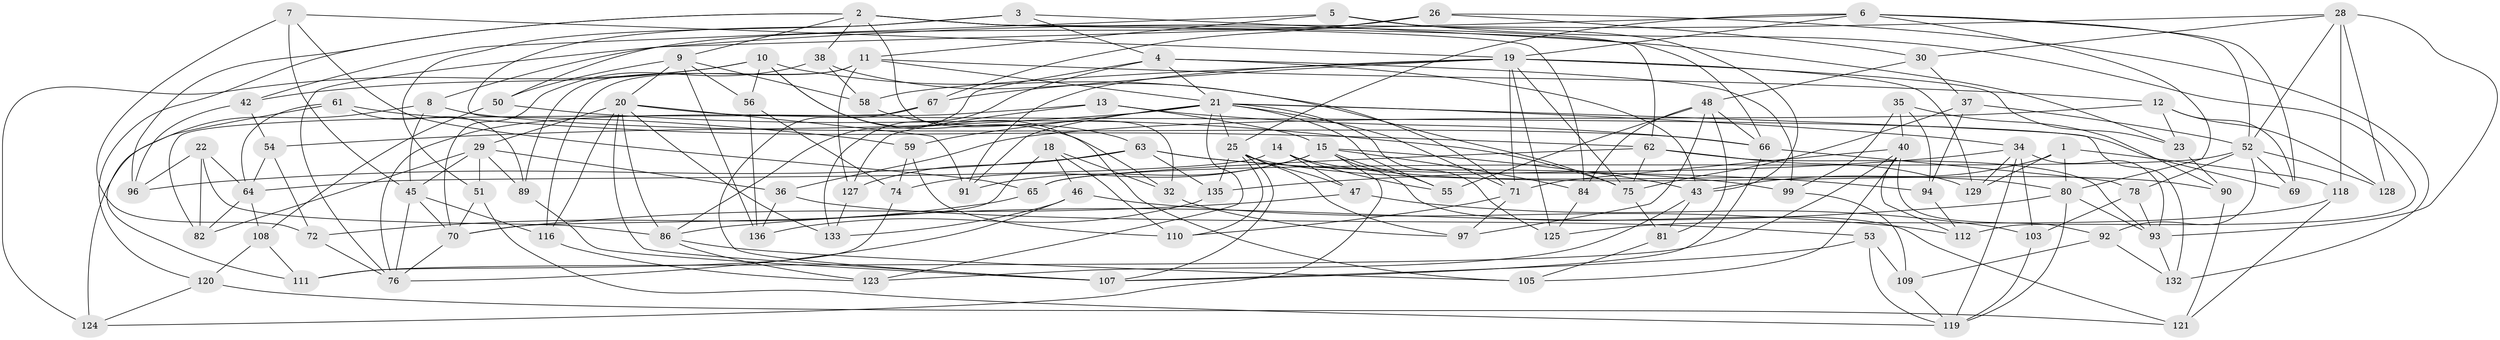 // original degree distribution, {4: 1.0}
// Generated by graph-tools (version 1.1) at 2025/20/03/04/25 18:20:35]
// undirected, 100 vertices, 242 edges
graph export_dot {
graph [start="1"]
  node [color=gray90,style=filled];
  1;
  2 [super="+57"];
  3;
  4 [super="+33"];
  5;
  6 [super="+17"];
  7;
  8;
  9 [super="+31"];
  10 [super="+83"];
  11 [super="+24"];
  12 [super="+16"];
  13;
  14;
  15 [super="+126+60"];
  18;
  19 [super="+137+79+104"];
  20 [super="+39"];
  21 [super="+41+44"];
  22;
  23;
  25 [super="+131+27"];
  26;
  28 [super="+98"];
  29 [super="+122"];
  30;
  32;
  34 [super="+113"];
  35;
  36;
  37;
  38;
  40 [super="+141"];
  42;
  43 [super="+115"];
  45 [super="+134"];
  46;
  47;
  48 [super="+77"];
  50;
  51;
  52 [super="+139+87"];
  53;
  54;
  55;
  56;
  58;
  59;
  61;
  62 [super="+106"];
  63 [super="+68"];
  64 [super="+130"];
  65;
  66 [super="+100"];
  67;
  69;
  70 [super="+117"];
  71 [super="+73"];
  72;
  74;
  75 [super="+85"];
  76 [super="+138"];
  78;
  80 [super="+142"];
  81;
  82;
  84;
  86 [super="+88"];
  89;
  90;
  91;
  92;
  93 [super="+102"];
  94;
  96;
  97;
  99;
  103;
  105;
  107 [super="+114"];
  108;
  109;
  110;
  111;
  112;
  116;
  118;
  119 [super="+140"];
  120;
  121;
  123;
  124;
  125;
  127;
  128;
  129;
  132;
  133;
  135;
  136;
  1 -- 118;
  1 -- 129;
  1 -- 80;
  1 -- 43;
  2 -- 84;
  2 -- 9;
  2 -- 66;
  2 -- 32;
  2 -- 96;
  2 -- 38;
  2 -- 120;
  2 -- 62;
  3 -- 23;
  3 -- 59;
  3 -- 4;
  3 -- 51;
  4 -- 21;
  4 -- 86;
  4 -- 99;
  4 -- 43;
  4 -- 133;
  5 -- 42;
  5 -- 112;
  5 -- 43;
  5 -- 11;
  6 -- 69;
  6 -- 8;
  6 -- 80;
  6 -- 52;
  6 -- 19;
  6 -- 25;
  7 -- 65;
  7 -- 72;
  7 -- 45;
  7 -- 19;
  8 -- 124;
  8 -- 45;
  8 -- 66;
  9 -- 136;
  9 -- 56;
  9 -- 58;
  9 -- 50;
  9 -- 20;
  10 -- 42;
  10 -- 75;
  10 -- 32;
  10 -- 56;
  10 -- 105;
  10 -- 124;
  11 -- 89;
  11 -- 12;
  11 -- 21;
  11 -- 116;
  11 -- 127;
  12 -- 23;
  12 -- 36;
  12 -- 128 [weight=2];
  12 -- 69;
  13 -- 66;
  13 -- 127;
  13 -- 76;
  13 -- 15;
  14 -- 90;
  14 -- 64;
  14 -- 55;
  14 -- 47;
  15 -- 55;
  15 -- 43;
  15 -- 84;
  15 -- 124;
  15 -- 121;
  15 -- 74;
  15 -- 91;
  18 -- 110;
  18 -- 32;
  18 -- 70;
  18 -- 46;
  19 -- 91;
  19 -- 71;
  19 -- 129;
  19 -- 58;
  19 -- 67;
  19 -- 125;
  19 -- 23;
  19 -- 75;
  20 -- 91;
  20 -- 107;
  20 -- 116;
  20 -- 69;
  20 -- 133;
  20 -- 86;
  20 -- 29;
  21 -- 132;
  21 -- 34;
  21 -- 54;
  21 -- 55;
  21 -- 25;
  21 -- 125;
  21 -- 123;
  21 -- 91;
  21 -- 59;
  21 -- 71;
  22 -- 82;
  22 -- 96;
  22 -- 86;
  22 -- 64;
  23 -- 90;
  25 -- 97;
  25 -- 110;
  25 -- 47;
  25 -- 80;
  25 -- 107;
  25 -- 135;
  26 -- 132;
  26 -- 50;
  26 -- 67;
  26 -- 30;
  28 -- 118;
  28 -- 128;
  28 -- 93;
  28 -- 30;
  28 -- 52;
  28 -- 76;
  29 -- 51;
  29 -- 36;
  29 -- 89;
  29 -- 82;
  29 -- 45;
  30 -- 37;
  30 -- 48;
  32 -- 97;
  34 -- 129;
  34 -- 93;
  34 -- 135;
  34 -- 103;
  34 -- 119;
  35 -- 90;
  35 -- 94;
  35 -- 99;
  35 -- 40;
  36 -- 53;
  36 -- 136;
  37 -- 94;
  37 -- 52;
  37 -- 75;
  38 -- 58;
  38 -- 71;
  38 -- 70;
  40 -- 105;
  40 -- 112;
  40 -- 71;
  40 -- 92;
  40 -- 111;
  42 -- 96;
  42 -- 54;
  43 -- 81;
  43 -- 123;
  45 -- 116;
  45 -- 70;
  45 -- 76;
  46 -- 76;
  46 -- 133;
  46 -- 112;
  47 -- 103;
  47 -- 70;
  48 -- 84;
  48 -- 55;
  48 -- 81;
  48 -- 97;
  48 -- 66;
  50 -- 108;
  50 -- 75;
  51 -- 70;
  51 -- 119;
  52 -- 65;
  52 -- 78;
  52 -- 128;
  52 -- 69;
  52 -- 92;
  53 -- 109;
  53 -- 119;
  53 -- 107;
  54 -- 72;
  54 -- 64;
  56 -- 74;
  56 -- 136;
  58 -- 63;
  59 -- 74;
  59 -- 110;
  61 -- 64;
  61 -- 111;
  61 -- 89;
  61 -- 62;
  62 -- 129;
  62 -- 65;
  62 -- 75;
  62 -- 93;
  63 -- 135;
  63 -- 127;
  63 -- 94;
  63 -- 96;
  63 -- 99;
  64 -- 82;
  64 -- 108;
  65 -- 72;
  66 -- 78;
  66 -- 107;
  67 -- 82;
  67 -- 107;
  70 -- 76;
  71 -- 97;
  71 -- 110;
  72 -- 76;
  74 -- 111;
  75 -- 81;
  78 -- 93;
  78 -- 103;
  80 -- 93;
  80 -- 86;
  80 -- 119;
  81 -- 105;
  84 -- 125;
  86 -- 123;
  86 -- 105;
  89 -- 107;
  90 -- 121;
  92 -- 109;
  92 -- 132;
  93 -- 132;
  94 -- 112;
  99 -- 109;
  103 -- 119;
  108 -- 111;
  108 -- 120;
  109 -- 119;
  116 -- 123;
  118 -- 125;
  118 -- 121;
  120 -- 121;
  120 -- 124;
  127 -- 133;
  135 -- 136;
}
